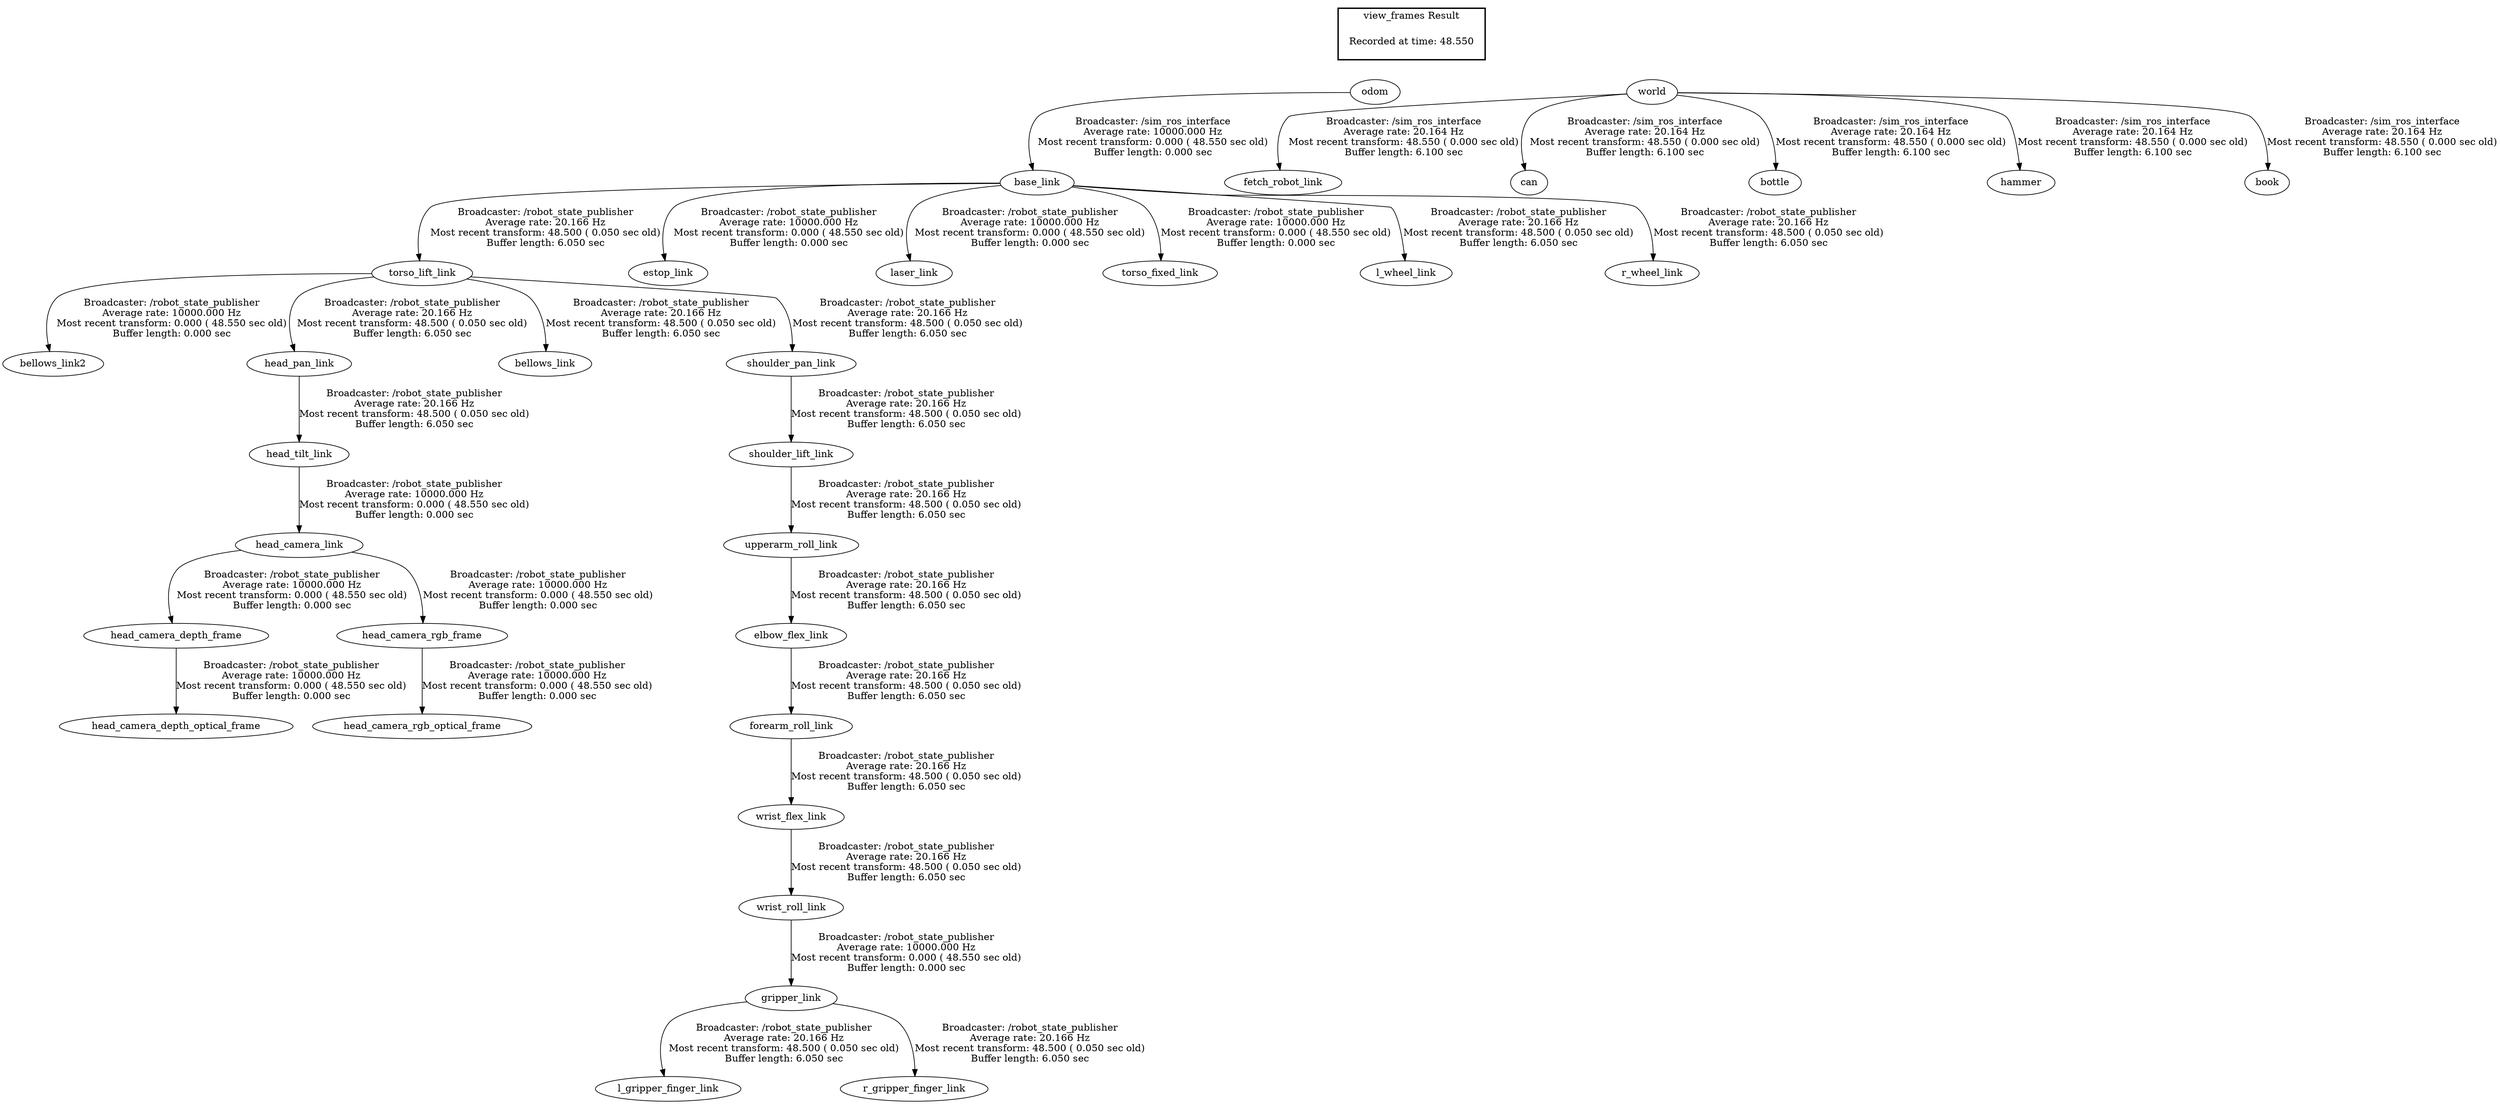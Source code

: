digraph G {
"torso_lift_link" -> "bellows_link2"[label="Broadcaster: /robot_state_publisher\nAverage rate: 10000.000 Hz\nMost recent transform: 0.000 ( 48.550 sec old)\nBuffer length: 0.000 sec\n"];
"base_link" -> "torso_lift_link"[label="Broadcaster: /robot_state_publisher\nAverage rate: 20.166 Hz\nMost recent transform: 48.500 ( 0.050 sec old)\nBuffer length: 6.050 sec\n"];
"odom" -> "base_link"[label="Broadcaster: /sim_ros_interface\nAverage rate: 10000.000 Hz\nMost recent transform: 0.000 ( 48.550 sec old)\nBuffer length: 0.000 sec\n"];
"world" -> "fetch_robot_link"[label="Broadcaster: /sim_ros_interface\nAverage rate: 20.164 Hz\nMost recent transform: 48.550 ( 0.000 sec old)\nBuffer length: 6.100 sec\n"];
"base_link" -> "estop_link"[label="Broadcaster: /robot_state_publisher\nAverage rate: 10000.000 Hz\nMost recent transform: 0.000 ( 48.550 sec old)\nBuffer length: 0.000 sec\n"];
"wrist_roll_link" -> "gripper_link"[label="Broadcaster: /robot_state_publisher\nAverage rate: 10000.000 Hz\nMost recent transform: 0.000 ( 48.550 sec old)\nBuffer length: 0.000 sec\n"];
"wrist_flex_link" -> "wrist_roll_link"[label="Broadcaster: /robot_state_publisher\nAverage rate: 20.166 Hz\nMost recent transform: 48.500 ( 0.050 sec old)\nBuffer length: 6.050 sec\n"];
"head_camera_link" -> "head_camera_depth_frame"[label="Broadcaster: /robot_state_publisher\nAverage rate: 10000.000 Hz\nMost recent transform: 0.000 ( 48.550 sec old)\nBuffer length: 0.000 sec\n"];
"head_tilt_link" -> "head_camera_link"[label="Broadcaster: /robot_state_publisher\nAverage rate: 10000.000 Hz\nMost recent transform: 0.000 ( 48.550 sec old)\nBuffer length: 0.000 sec\n"];
"head_camera_depth_frame" -> "head_camera_depth_optical_frame"[label="Broadcaster: /robot_state_publisher\nAverage rate: 10000.000 Hz\nMost recent transform: 0.000 ( 48.550 sec old)\nBuffer length: 0.000 sec\n"];
"head_pan_link" -> "head_tilt_link"[label="Broadcaster: /robot_state_publisher\nAverage rate: 20.166 Hz\nMost recent transform: 48.500 ( 0.050 sec old)\nBuffer length: 6.050 sec\n"];
"head_camera_link" -> "head_camera_rgb_frame"[label="Broadcaster: /robot_state_publisher\nAverage rate: 10000.000 Hz\nMost recent transform: 0.000 ( 48.550 sec old)\nBuffer length: 0.000 sec\n"];
"head_camera_rgb_frame" -> "head_camera_rgb_optical_frame"[label="Broadcaster: /robot_state_publisher\nAverage rate: 10000.000 Hz\nMost recent transform: 0.000 ( 48.550 sec old)\nBuffer length: 0.000 sec\n"];
"base_link" -> "laser_link"[label="Broadcaster: /robot_state_publisher\nAverage rate: 10000.000 Hz\nMost recent transform: 0.000 ( 48.550 sec old)\nBuffer length: 0.000 sec\n"];
"base_link" -> "torso_fixed_link"[label="Broadcaster: /robot_state_publisher\nAverage rate: 10000.000 Hz\nMost recent transform: 0.000 ( 48.550 sec old)\nBuffer length: 0.000 sec\n"];
"world" -> "can"[label="Broadcaster: /sim_ros_interface\nAverage rate: 20.164 Hz\nMost recent transform: 48.550 ( 0.000 sec old)\nBuffer length: 6.100 sec\n"];
"world" -> "bottle"[label="Broadcaster: /sim_ros_interface\nAverage rate: 20.164 Hz\nMost recent transform: 48.550 ( 0.000 sec old)\nBuffer length: 6.100 sec\n"];
"world" -> "hammer"[label="Broadcaster: /sim_ros_interface\nAverage rate: 20.164 Hz\nMost recent transform: 48.550 ( 0.000 sec old)\nBuffer length: 6.100 sec\n"];
"world" -> "book"[label="Broadcaster: /sim_ros_interface\nAverage rate: 20.164 Hz\nMost recent transform: 48.550 ( 0.000 sec old)\nBuffer length: 6.100 sec\n"];
"torso_lift_link" -> "bellows_link"[label="Broadcaster: /robot_state_publisher\nAverage rate: 20.166 Hz\nMost recent transform: 48.500 ( 0.050 sec old)\nBuffer length: 6.050 sec\n"];
"upperarm_roll_link" -> "elbow_flex_link"[label="Broadcaster: /robot_state_publisher\nAverage rate: 20.166 Hz\nMost recent transform: 48.500 ( 0.050 sec old)\nBuffer length: 6.050 sec\n"];
"shoulder_lift_link" -> "upperarm_roll_link"[label="Broadcaster: /robot_state_publisher\nAverage rate: 20.166 Hz\nMost recent transform: 48.500 ( 0.050 sec old)\nBuffer length: 6.050 sec\n"];
"elbow_flex_link" -> "forearm_roll_link"[label="Broadcaster: /robot_state_publisher\nAverage rate: 20.166 Hz\nMost recent transform: 48.500 ( 0.050 sec old)\nBuffer length: 6.050 sec\n"];
"torso_lift_link" -> "head_pan_link"[label="Broadcaster: /robot_state_publisher\nAverage rate: 20.166 Hz\nMost recent transform: 48.500 ( 0.050 sec old)\nBuffer length: 6.050 sec\n"];
"gripper_link" -> "l_gripper_finger_link"[label="Broadcaster: /robot_state_publisher\nAverage rate: 20.166 Hz\nMost recent transform: 48.500 ( 0.050 sec old)\nBuffer length: 6.050 sec\n"];
"base_link" -> "l_wheel_link"[label="Broadcaster: /robot_state_publisher\nAverage rate: 20.166 Hz\nMost recent transform: 48.500 ( 0.050 sec old)\nBuffer length: 6.050 sec\n"];
"gripper_link" -> "r_gripper_finger_link"[label="Broadcaster: /robot_state_publisher\nAverage rate: 20.166 Hz\nMost recent transform: 48.500 ( 0.050 sec old)\nBuffer length: 6.050 sec\n"];
"base_link" -> "r_wheel_link"[label="Broadcaster: /robot_state_publisher\nAverage rate: 20.166 Hz\nMost recent transform: 48.500 ( 0.050 sec old)\nBuffer length: 6.050 sec\n"];
"shoulder_pan_link" -> "shoulder_lift_link"[label="Broadcaster: /robot_state_publisher\nAverage rate: 20.166 Hz\nMost recent transform: 48.500 ( 0.050 sec old)\nBuffer length: 6.050 sec\n"];
"torso_lift_link" -> "shoulder_pan_link"[label="Broadcaster: /robot_state_publisher\nAverage rate: 20.166 Hz\nMost recent transform: 48.500 ( 0.050 sec old)\nBuffer length: 6.050 sec\n"];
"forearm_roll_link" -> "wrist_flex_link"[label="Broadcaster: /robot_state_publisher\nAverage rate: 20.166 Hz\nMost recent transform: 48.500 ( 0.050 sec old)\nBuffer length: 6.050 sec\n"];
edge [style=invis];
 subgraph cluster_legend { style=bold; color=black; label ="view_frames Result";
"Recorded at time: 48.550"[ shape=plaintext ] ;
 }->"odom";
edge [style=invis];
 subgraph cluster_legend { style=bold; color=black; label ="view_frames Result";
"Recorded at time: 48.550"[ shape=plaintext ] ;
 }->"world";
}